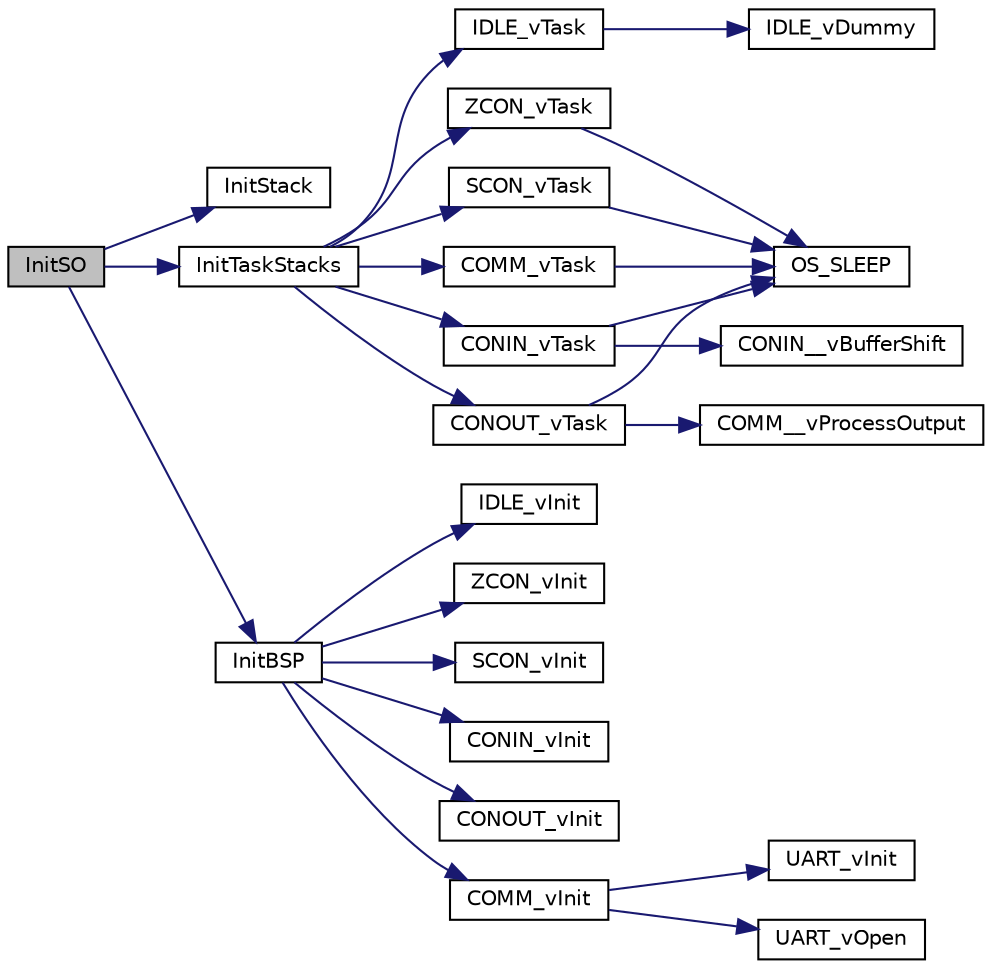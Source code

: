 digraph "InitSO"
{
  edge [fontname="Helvetica",fontsize="10",labelfontname="Helvetica",labelfontsize="10"];
  node [fontname="Helvetica",fontsize="10",shape=record];
  rankdir="LR";
  Node1 [label="InitSO",height=0.2,width=0.4,color="black", fillcolor="grey75", style="filled", fontcolor="black"];
  Node1 -> Node2 [color="midnightblue",fontsize="10",style="solid"];
  Node2 [label="InitStack",height=0.2,width=0.4,color="black", fillcolor="white", style="filled",URL="$main___s_o_8c.html#a87ca6376ee6baae5762bd81215d95ae7"];
  Node1 -> Node3 [color="midnightblue",fontsize="10",style="solid"];
  Node3 [label="InitTaskStacks",height=0.2,width=0.4,color="black", fillcolor="white", style="filled",URL="$_o_s_config_8c.html#a9e7efc9641750b7a486b82201354b58d"];
  Node3 -> Node4 [color="midnightblue",fontsize="10",style="solid"];
  Node4 [label="IDLE_vTask",height=0.2,width=0.4,color="black", fillcolor="white", style="filled",URL="$idle_8c.html#afdbbbbc956ecbcd7f451fb6fb3e53ee0"];
  Node4 -> Node5 [color="midnightblue",fontsize="10",style="solid"];
  Node5 [label="IDLE_vDummy",height=0.2,width=0.4,color="black", fillcolor="white", style="filled",URL="$idle_8c.html#a5c3bb159607f535afab707c2ea3f856f"];
  Node3 -> Node6 [color="midnightblue",fontsize="10",style="solid"];
  Node6 [label="ZCON_vTask",height=0.2,width=0.4,color="black", fillcolor="white", style="filled",URL="$zcon_8c.html#aa6bb2589f074808d230b826b0a0f156c"];
  Node6 -> Node7 [color="midnightblue",fontsize="10",style="solid"];
  Node7 [label="OS_SLEEP",height=0.2,width=0.4,color="black", fillcolor="white", style="filled",URL="$main___s_o_8c.html#a650dfb551ee93c4ea285725decf04dff"];
  Node3 -> Node8 [color="midnightblue",fontsize="10",style="solid"];
  Node8 [label="SCON_vTask",height=0.2,width=0.4,color="black", fillcolor="white", style="filled",URL="$scon_8c.html#ab4be858291df764cf93902ace4b7caca"];
  Node8 -> Node7 [color="midnightblue",fontsize="10",style="solid"];
  Node3 -> Node9 [color="midnightblue",fontsize="10",style="solid"];
  Node9 [label="CONIN_vTask",height=0.2,width=0.4,color="black", fillcolor="white", style="filled",URL="$conin_8c.html#abe06d928e08bab90251b86812656e660"];
  Node9 -> Node10 [color="midnightblue",fontsize="10",style="solid"];
  Node10 [label="CONIN__vBufferShift",height=0.2,width=0.4,color="black", fillcolor="white", style="filled",URL="$conin_8c.html#a76922910e256312552deed01937a9cb1"];
  Node9 -> Node7 [color="midnightblue",fontsize="10",style="solid"];
  Node3 -> Node11 [color="midnightblue",fontsize="10",style="solid"];
  Node11 [label="CONOUT_vTask",height=0.2,width=0.4,color="black", fillcolor="white", style="filled",URL="$conout_8c.html#af550a6d98a25d09bb45852f369e14905"];
  Node11 -> Node12 [color="midnightblue",fontsize="10",style="solid"];
  Node12 [label="COMM__vProcessOutput",height=0.2,width=0.4,color="black", fillcolor="white", style="filled",URL="$conout_8c.html#a08479b52fa7b863d1b58daf64fcfe63a"];
  Node11 -> Node7 [color="midnightblue",fontsize="10",style="solid"];
  Node3 -> Node13 [color="midnightblue",fontsize="10",style="solid"];
  Node13 [label="COMM_vTask",height=0.2,width=0.4,color="black", fillcolor="white", style="filled",URL="$comm_8c.html#a71cb0217f7c619913c0eff499eae6351"];
  Node13 -> Node7 [color="midnightblue",fontsize="10",style="solid"];
  Node1 -> Node14 [color="midnightblue",fontsize="10",style="solid"];
  Node14 [label="InitBSP",height=0.2,width=0.4,color="black", fillcolor="white", style="filled",URL="$_o_s_config_8c.html#a360b716d6d8a1275013f7af14dfe2001"];
  Node14 -> Node15 [color="midnightblue",fontsize="10",style="solid"];
  Node15 [label="IDLE_vInit",height=0.2,width=0.4,color="black", fillcolor="white", style="filled",URL="$idle_8c.html#a1118e5d9ad1afa07dbbaaf84d993a8ad"];
  Node14 -> Node16 [color="midnightblue",fontsize="10",style="solid"];
  Node16 [label="ZCON_vInit",height=0.2,width=0.4,color="black", fillcolor="white", style="filled",URL="$zcon_8c.html#a2bcb877d8d1a2414cff5a90cf45a9f86"];
  Node14 -> Node17 [color="midnightblue",fontsize="10",style="solid"];
  Node17 [label="SCON_vInit",height=0.2,width=0.4,color="black", fillcolor="white", style="filled",URL="$scon_8c.html#af077b37ba6c6b3e5a3da3a39eb150af1"];
  Node14 -> Node18 [color="midnightblue",fontsize="10",style="solid"];
  Node18 [label="CONIN_vInit",height=0.2,width=0.4,color="black", fillcolor="white", style="filled",URL="$conin_8c.html#a1c82b67fa3271c6bb5af3bed7f3bb6d8"];
  Node14 -> Node19 [color="midnightblue",fontsize="10",style="solid"];
  Node19 [label="CONOUT_vInit",height=0.2,width=0.4,color="black", fillcolor="white", style="filled",URL="$conout_8c.html#a3d3568e13d64f6f0e5f8ca73da7ea937"];
  Node14 -> Node20 [color="midnightblue",fontsize="10",style="solid"];
  Node20 [label="COMM_vInit",height=0.2,width=0.4,color="black", fillcolor="white", style="filled",URL="$comm_8c.html#a8fe90dddfa5a9bdda7dc3871ea760a68"];
  Node20 -> Node21 [color="midnightblue",fontsize="10",style="solid"];
  Node21 [label="UART_vInit",height=0.2,width=0.4,color="black", fillcolor="white", style="filled",URL="$uart_8c.html#aba11a19ce0149297d8e728da1708a2b8"];
  Node20 -> Node22 [color="midnightblue",fontsize="10",style="solid"];
  Node22 [label="UART_vOpen",height=0.2,width=0.4,color="black", fillcolor="white", style="filled",URL="$uart_8c.html#ad34d0c42e47cf618aba70ee8dfc63085"];
}
